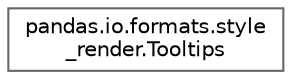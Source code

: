 digraph "Graphical Class Hierarchy"
{
 // LATEX_PDF_SIZE
  bgcolor="transparent";
  edge [fontname=Helvetica,fontsize=10,labelfontname=Helvetica,labelfontsize=10];
  node [fontname=Helvetica,fontsize=10,shape=box,height=0.2,width=0.4];
  rankdir="LR";
  Node0 [id="Node000000",label="pandas.io.formats.style\l_render.Tooltips",height=0.2,width=0.4,color="grey40", fillcolor="white", style="filled",URL="$d9/d93/classpandas_1_1io_1_1formats_1_1style__render_1_1Tooltips.html",tooltip=" "];
}
